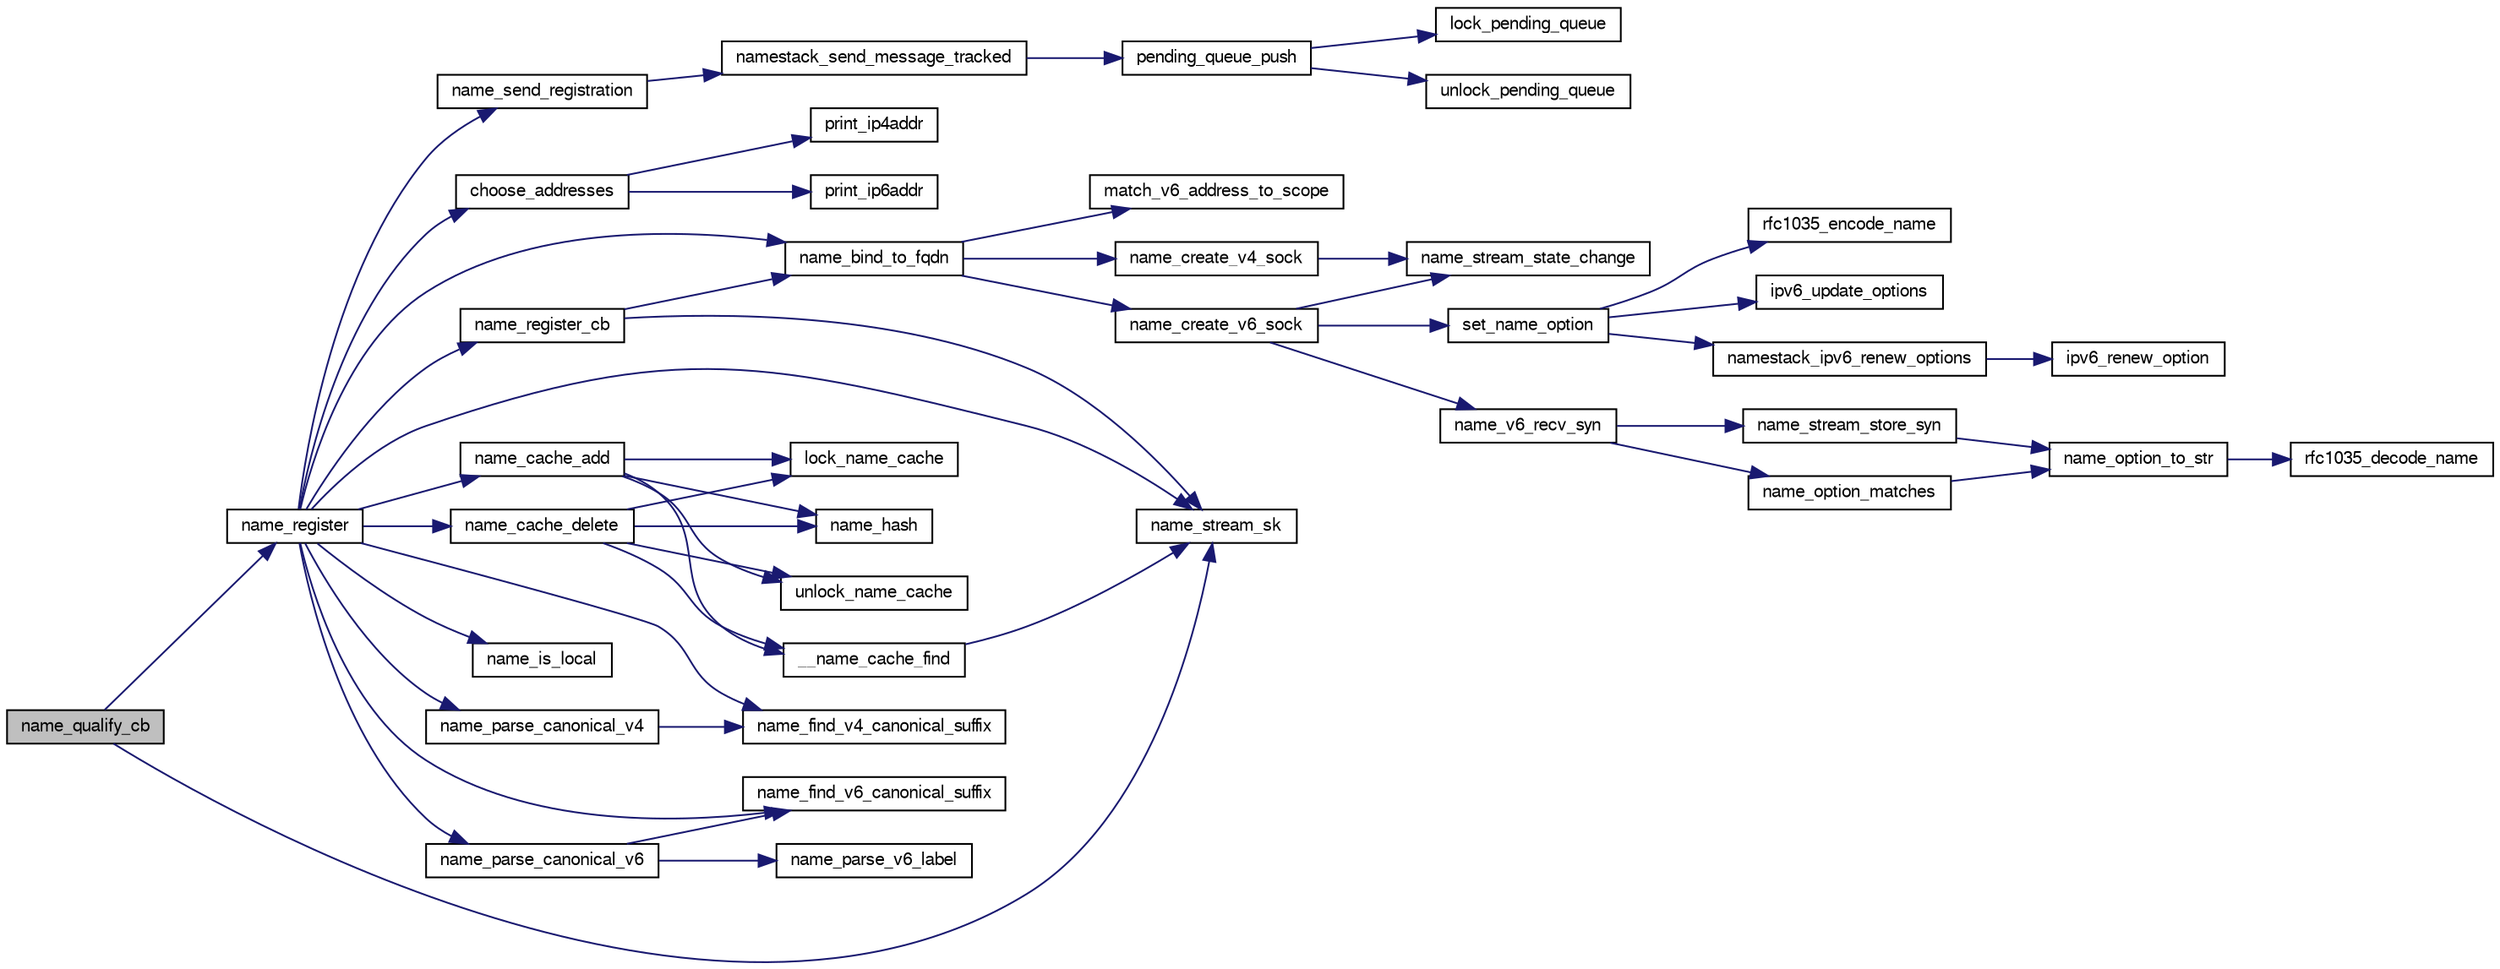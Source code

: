 digraph G
{
  edge [fontname="FreeSans",fontsize="10",labelfontname="FreeSans",labelfontsize="10"];
  node [fontname="FreeSans",fontsize="10",shape=record];
  rankdir=LR;
  Node1 [label="name_qualify_cb",height=0.2,width=0.4,color="black", fillcolor="grey75", style="filled" fontcolor="black"];
  Node1 -> Node2 [color="midnightblue",fontsize="10",style="solid",fontname="FreeSans"];
  Node2 [label="name_register",height=0.2,width=0.4,color="black", fillcolor="white", style="filled",URL="$af__name_8c.html#af7bcfb1b057d29df2729a1aad286c6ec"];
  Node2 -> Node3 [color="midnightblue",fontsize="10",style="solid",fontname="FreeSans"];
  Node3 [label="choose_addresses",height=0.2,width=0.4,color="black", fillcolor="white", style="filled",URL="$address_8c.html#a749ca3e8a89fd3bfb9ea9c4d40d53697"];
  Node3 -> Node4 [color="midnightblue",fontsize="10",style="solid",fontname="FreeSans"];
  Node4 [label="print_ip4addr",height=0.2,width=0.4,color="black", fillcolor="white", style="filled",URL="$address_8c.html#ab7221ae0445f64eb613772f02204cb28"];
  Node3 -> Node5 [color="midnightblue",fontsize="10",style="solid",fontname="FreeSans"];
  Node5 [label="print_ip6addr",height=0.2,width=0.4,color="black", fillcolor="white", style="filled",URL="$address_8c.html#a185e915fee84e8d2ccc409fc5e0fafe8"];
  Node2 -> Node6 [color="midnightblue",fontsize="10",style="solid",fontname="FreeSans"];
  Node6 [label="name_bind_to_fqdn",height=0.2,width=0.4,color="black", fillcolor="white", style="filled",URL="$af__name_8c.html#ad3d8a1d4e1c89094faaee7e576dee5b7"];
  Node6 -> Node7 [color="midnightblue",fontsize="10",style="solid",fontname="FreeSans"];
  Node7 [label="match_v6_address_to_scope",height=0.2,width=0.4,color="black", fillcolor="white", style="filled",URL="$address_8c.html#a16f51d1d1829f7c23407fcbf17139691"];
  Node6 -> Node8 [color="midnightblue",fontsize="10",style="solid",fontname="FreeSans"];
  Node8 [label="name_create_v4_sock",height=0.2,width=0.4,color="black", fillcolor="white", style="filled",URL="$af__name_8c.html#a7ad9fdbbaec06c88dd908e3211f9b8b9"];
  Node8 -> Node9 [color="midnightblue",fontsize="10",style="solid",fontname="FreeSans"];
  Node9 [label="name_stream_state_change",height=0.2,width=0.4,color="black", fillcolor="white", style="filled",URL="$af__name_8c.html#abb1d86c18940b6e3b02bbbeb4f1eb662"];
  Node6 -> Node10 [color="midnightblue",fontsize="10",style="solid",fontname="FreeSans"];
  Node10 [label="name_create_v6_sock",height=0.2,width=0.4,color="black", fillcolor="white", style="filled",URL="$af__name_8c.html#a0067c3ae535b8bfa3b7874517115dd0d"];
  Node10 -> Node9 [color="midnightblue",fontsize="10",style="solid",fontname="FreeSans"];
  Node10 -> Node11 [color="midnightblue",fontsize="10",style="solid",fontname="FreeSans"];
  Node11 [label="name_v6_recv_syn",height=0.2,width=0.4,color="black", fillcolor="white", style="filled",URL="$af__name_8c.html#a00476616fd9d75f46a40e02f6844e81a"];
  Node11 -> Node12 [color="midnightblue",fontsize="10",style="solid",fontname="FreeSans"];
  Node12 [label="name_option_matches",height=0.2,width=0.4,color="black", fillcolor="white", style="filled",URL="$af__name_8c.html#ad429fdf3c1a016828a502ff8eea46821"];
  Node12 -> Node13 [color="midnightblue",fontsize="10",style="solid",fontname="FreeSans"];
  Node13 [label="name_option_to_str",height=0.2,width=0.4,color="black", fillcolor="white", style="filled",URL="$af__name_8c.html#ab2674d7b86ff762416ddb3dc835c4880"];
  Node13 -> Node14 [color="midnightblue",fontsize="10",style="solid",fontname="FreeSans"];
  Node14 [label="rfc1035_decode_name",height=0.2,width=0.4,color="black", fillcolor="white", style="filled",URL="$af__name_8c.html#ac074fda8f283c687545be2e53de79e49"];
  Node11 -> Node15 [color="midnightblue",fontsize="10",style="solid",fontname="FreeSans"];
  Node15 [label="name_stream_store_syn",height=0.2,width=0.4,color="black", fillcolor="white", style="filled",URL="$af__name_8c.html#a972a50214997bd814cd05f97d81a81f7"];
  Node15 -> Node13 [color="midnightblue",fontsize="10",style="solid",fontname="FreeSans"];
  Node10 -> Node16 [color="midnightblue",fontsize="10",style="solid",fontname="FreeSans"];
  Node16 [label="set_name_option",height=0.2,width=0.4,color="black", fillcolor="white", style="filled",URL="$af__name_8c.html#ae8e372e7f41189cca5149d620716334f"];
  Node16 -> Node17 [color="midnightblue",fontsize="10",style="solid",fontname="FreeSans"];
  Node17 [label="ipv6_update_options",height=0.2,width=0.4,color="black", fillcolor="white", style="filled",URL="$af__name_8c.html#a92dcdbf16767c4bf91dea33ec0b26bab"];
  Node16 -> Node18 [color="midnightblue",fontsize="10",style="solid",fontname="FreeSans"];
  Node18 [label="namestack_ipv6_renew_options",height=0.2,width=0.4,color="black", fillcolor="white", style="filled",URL="$af__name_8c.html#a7b0682716a3329de6d42caba391f374d"];
  Node18 -> Node19 [color="midnightblue",fontsize="10",style="solid",fontname="FreeSans"];
  Node19 [label="ipv6_renew_option",height=0.2,width=0.4,color="black", fillcolor="white", style="filled",URL="$af__name_8c.html#a51a93e25a456b14fc961232360eea4c9"];
  Node16 -> Node20 [color="midnightblue",fontsize="10",style="solid",fontname="FreeSans"];
  Node20 [label="rfc1035_encode_name",height=0.2,width=0.4,color="black", fillcolor="white", style="filled",URL="$af__name_8c.html#a91562471c07791fae97674a650dc13dd"];
  Node2 -> Node21 [color="midnightblue",fontsize="10",style="solid",fontname="FreeSans"];
  Node21 [label="name_cache_add",height=0.2,width=0.4,color="black", fillcolor="white", style="filled",URL="$namecache_8c.html#aa6e1ff7767ba286a06b81fe430b0e76f"];
  Node21 -> Node22 [color="midnightblue",fontsize="10",style="solid",fontname="FreeSans"];
  Node22 [label="__name_cache_find",height=0.2,width=0.4,color="black", fillcolor="white", style="filled",URL="$namecache_8c.html#a7848b669f978c36fa35e1470743eb0e4"];
  Node22 -> Node23 [color="midnightblue",fontsize="10",style="solid",fontname="FreeSans"];
  Node23 [label="name_stream_sk",height=0.2,width=0.4,color="black", fillcolor="white", style="filled",URL="$namestack__priv_8h.html#a5e5b37b81978789054ddc587e3af21e6"];
  Node21 -> Node24 [color="midnightblue",fontsize="10",style="solid",fontname="FreeSans"];
  Node24 [label="lock_name_cache",height=0.2,width=0.4,color="black", fillcolor="white", style="filled",URL="$namecache_8c.html#a8ae772304606167f46e81d0ac73eb6ce"];
  Node21 -> Node25 [color="midnightblue",fontsize="10",style="solid",fontname="FreeSans"];
  Node25 [label="name_hash",height=0.2,width=0.4,color="black", fillcolor="white", style="filled",URL="$namecache_8c.html#a146c3e6f807bb836d9bf21ad8be0e207"];
  Node21 -> Node26 [color="midnightblue",fontsize="10",style="solid",fontname="FreeSans"];
  Node26 [label="unlock_name_cache",height=0.2,width=0.4,color="black", fillcolor="white", style="filled",URL="$namecache_8c.html#a2de07759137fa58e1f81ea7102a401ac"];
  Node2 -> Node27 [color="midnightblue",fontsize="10",style="solid",fontname="FreeSans"];
  Node27 [label="name_cache_delete",height=0.2,width=0.4,color="black", fillcolor="white", style="filled",URL="$namecache_8c.html#aa1fb6667246cbfbc4f63436093f59535"];
  Node27 -> Node22 [color="midnightblue",fontsize="10",style="solid",fontname="FreeSans"];
  Node27 -> Node24 [color="midnightblue",fontsize="10",style="solid",fontname="FreeSans"];
  Node27 -> Node25 [color="midnightblue",fontsize="10",style="solid",fontname="FreeSans"];
  Node27 -> Node26 [color="midnightblue",fontsize="10",style="solid",fontname="FreeSans"];
  Node2 -> Node28 [color="midnightblue",fontsize="10",style="solid",fontname="FreeSans"];
  Node28 [label="name_find_v4_canonical_suffix",height=0.2,width=0.4,color="black", fillcolor="white", style="filled",URL="$af__name_8c.html#ae9d30538439c0da5b53cfdf6a87d0065"];
  Node2 -> Node29 [color="midnightblue",fontsize="10",style="solid",fontname="FreeSans"];
  Node29 [label="name_find_v6_canonical_suffix",height=0.2,width=0.4,color="black", fillcolor="white", style="filled",URL="$af__name_8c.html#a816a98f8cf2b06df30fe991ec8bfcffe"];
  Node2 -> Node30 [color="midnightblue",fontsize="10",style="solid",fontname="FreeSans"];
  Node30 [label="name_is_local",height=0.2,width=0.4,color="black", fillcolor="white", style="filled",URL="$af__name_8c.html#a5768da3ffa0275fa10335132581d896a"];
  Node2 -> Node31 [color="midnightblue",fontsize="10",style="solid",fontname="FreeSans"];
  Node31 [label="name_parse_canonical_v4",height=0.2,width=0.4,color="black", fillcolor="white", style="filled",URL="$af__name_8c.html#a5eb921099d79c0b32e69ff006853442a"];
  Node31 -> Node28 [color="midnightblue",fontsize="10",style="solid",fontname="FreeSans"];
  Node2 -> Node32 [color="midnightblue",fontsize="10",style="solid",fontname="FreeSans"];
  Node32 [label="name_parse_canonical_v6",height=0.2,width=0.4,color="black", fillcolor="white", style="filled",URL="$af__name_8c.html#ae8cf85dd3c12a1daa4e1ce16b2ee06d9"];
  Node32 -> Node29 [color="midnightblue",fontsize="10",style="solid",fontname="FreeSans"];
  Node32 -> Node33 [color="midnightblue",fontsize="10",style="solid",fontname="FreeSans"];
  Node33 [label="name_parse_v6_label",height=0.2,width=0.4,color="black", fillcolor="white", style="filled",URL="$af__name_8c.html#a9373ee66c3cbdcba17df3fe1c0ebd5b6"];
  Node2 -> Node34 [color="midnightblue",fontsize="10",style="solid",fontname="FreeSans"];
  Node34 [label="name_register_cb",height=0.2,width=0.4,color="black", fillcolor="white", style="filled",URL="$af__name_8c.html#a9ad7e4fbc663c190f51058fc7c2e7790"];
  Node34 -> Node6 [color="midnightblue",fontsize="10",style="solid",fontname="FreeSans"];
  Node34 -> Node23 [color="midnightblue",fontsize="10",style="solid",fontname="FreeSans"];
  Node2 -> Node35 [color="midnightblue",fontsize="10",style="solid",fontname="FreeSans"];
  Node35 [label="name_send_registration",height=0.2,width=0.4,color="black", fillcolor="white", style="filled",URL="$main_8c.html#ab952bacca3b7e5f0795ba6304a36cfd4"];
  Node35 -> Node36 [color="midnightblue",fontsize="10",style="solid",fontname="FreeSans"];
  Node36 [label="namestack_send_message_tracked",height=0.2,width=0.4,color="black", fillcolor="white", style="filled",URL="$main_8c.html#aeb93f5ca5ca3fac7e71bdb3d0e5ba2d7"];
  Node36 -> Node37 [color="midnightblue",fontsize="10",style="solid",fontname="FreeSans"];
  Node37 [label="pending_queue_push",height=0.2,width=0.4,color="black", fillcolor="white", style="filled",URL="$main_8c.html#adabcf9d49221610d8e0bca7b03e58548"];
  Node37 -> Node38 [color="midnightblue",fontsize="10",style="solid",fontname="FreeSans"];
  Node38 [label="lock_pending_queue",height=0.2,width=0.4,color="black", fillcolor="white", style="filled",URL="$main_8c.html#a01273c71c63c8f997c8770ee2d233565"];
  Node37 -> Node39 [color="midnightblue",fontsize="10",style="solid",fontname="FreeSans"];
  Node39 [label="unlock_pending_queue",height=0.2,width=0.4,color="black", fillcolor="white", style="filled",URL="$main_8c.html#a9642d34f5a8fcbcd35319c7b4a3cd284"];
  Node2 -> Node23 [color="midnightblue",fontsize="10",style="solid",fontname="FreeSans"];
  Node1 -> Node23 [color="midnightblue",fontsize="10",style="solid",fontname="FreeSans"];
}
